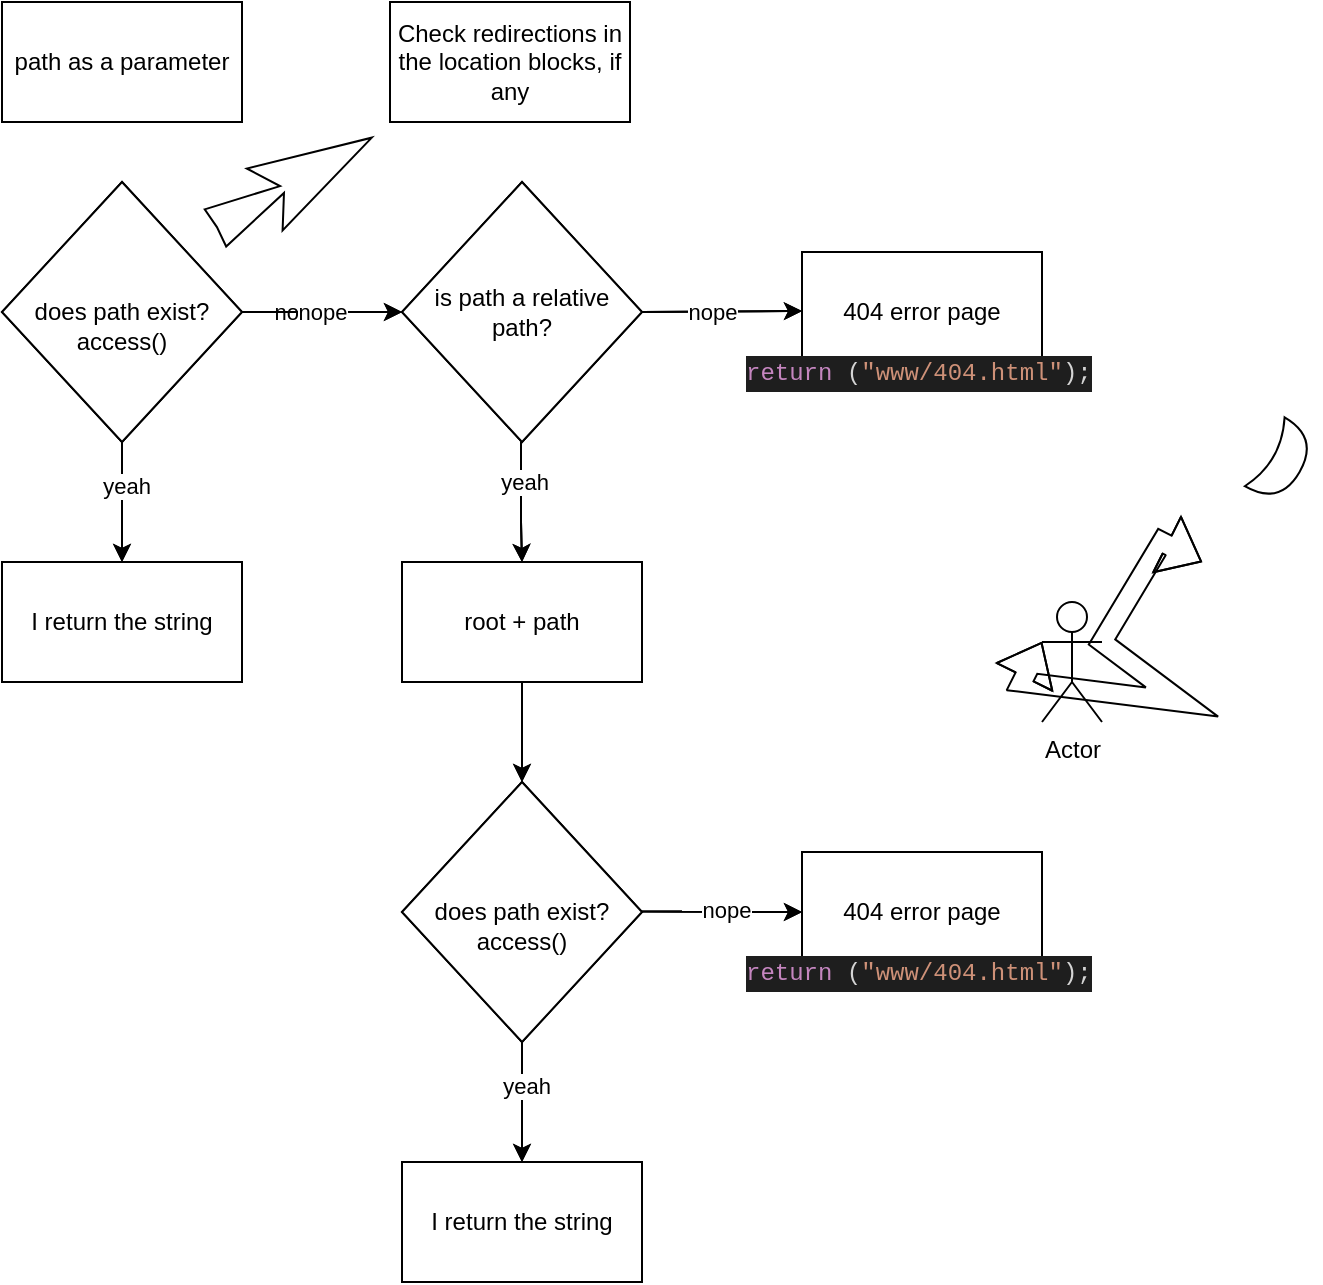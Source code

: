 <mxfile version="21.0.6" type="device"><diagram name="Page-1" id="7RhwKF3sr0Hakxd1cg9y"><mxGraphModel dx="1075" dy="926" grid="1" gridSize="10" guides="1" tooltips="1" connect="1" arrows="1" fold="1" page="1" pageScale="1" pageWidth="827" pageHeight="1169" math="0" shadow="0"><root><mxCell id="0"/><mxCell id="1" parent="0"/><mxCell id="uKVptVbn1qNWhbfUqZ0S-1" value="path as a parameter" style="rounded=0;whiteSpace=wrap;html=1;" parent="1" vertex="1"><mxGeometry x="100" y="240" width="120" height="60" as="geometry"/></mxCell><mxCell id="uKVptVbn1qNWhbfUqZ0S-7" value="" style="edgeStyle=orthogonalEdgeStyle;rounded=0;orthogonalLoop=1;jettySize=auto;html=1;" parent="1" source="uKVptVbn1qNWhbfUqZ0S-3" edge="1"><mxGeometry relative="1" as="geometry"><mxPoint x="300" y="395" as="targetPoint"/></mxGeometry></mxCell><mxCell id="uKVptVbn1qNWhbfUqZ0S-11" value="nope" style="edgeLabel;html=1;align=center;verticalAlign=middle;resizable=0;points=[];" parent="uKVptVbn1qNWhbfUqZ0S-7" vertex="1" connectable="0"><mxGeometry x="-0.3" y="-4" relative="1" as="geometry"><mxPoint y="-4" as="offset"/></mxGeometry></mxCell><mxCell id="uKVptVbn1qNWhbfUqZ0S-8" style="edgeStyle=orthogonalEdgeStyle;rounded=0;orthogonalLoop=1;jettySize=auto;html=1;entryX=0.5;entryY=0;entryDx=0;entryDy=0;" parent="1" source="uKVptVbn1qNWhbfUqZ0S-3" target="uKVptVbn1qNWhbfUqZ0S-4" edge="1"><mxGeometry relative="1" as="geometry"/></mxCell><mxCell id="uKVptVbn1qNWhbfUqZ0S-10" value="yeah" style="edgeLabel;html=1;align=center;verticalAlign=middle;resizable=0;points=[];" parent="uKVptVbn1qNWhbfUqZ0S-8" vertex="1" connectable="0"><mxGeometry x="-0.267" y="2" relative="1" as="geometry"><mxPoint as="offset"/></mxGeometry></mxCell><mxCell id="uKVptVbn1qNWhbfUqZ0S-3" value="&lt;div&gt;&lt;br&gt;&lt;/div&gt;&lt;div&gt;does path exist?&lt;/div&gt;&lt;div&gt;access()&lt;br&gt;&lt;/div&gt;" style="rhombus;whiteSpace=wrap;html=1;" parent="1" vertex="1"><mxGeometry x="100" y="330" width="120" height="130" as="geometry"/></mxCell><mxCell id="uKVptVbn1qNWhbfUqZ0S-4" value="I return the string" style="rounded=0;whiteSpace=wrap;html=1;" parent="1" vertex="1"><mxGeometry x="100" y="520" width="120" height="60" as="geometry"/></mxCell><mxCell id="uKVptVbn1qNWhbfUqZ0S-13" value="&lt;div&gt;is path a relative&lt;/div&gt;&lt;div&gt;path?&lt;/div&gt;" style="rhombus;whiteSpace=wrap;html=1;" parent="1" vertex="1"><mxGeometry x="300" y="330" width="120" height="130" as="geometry"/></mxCell><mxCell id="uKVptVbn1qNWhbfUqZ0S-27" value="" style="edgeStyle=orthogonalEdgeStyle;rounded=0;orthogonalLoop=1;jettySize=auto;html=1;" parent="1" source="uKVptVbn1qNWhbfUqZ0S-14" target="uKVptVbn1qNWhbfUqZ0S-25" edge="1"><mxGeometry relative="1" as="geometry"/></mxCell><mxCell id="uKVptVbn1qNWhbfUqZ0S-14" value="root + path" style="rounded=0;whiteSpace=wrap;html=1;" parent="1" vertex="1"><mxGeometry x="300" y="520" width="120" height="60" as="geometry"/></mxCell><mxCell id="uKVptVbn1qNWhbfUqZ0S-18" value="" style="endArrow=classic;html=1;rounded=0;exitX=1;exitY=0.5;exitDx=0;exitDy=0;" parent="1" source="uKVptVbn1qNWhbfUqZ0S-13" edge="1"><mxGeometry width="50" height="50" relative="1" as="geometry"><mxPoint x="430" y="395" as="sourcePoint"/><mxPoint x="500" y="394.5" as="targetPoint"/></mxGeometry></mxCell><mxCell id="uKVptVbn1qNWhbfUqZ0S-19" value="nope" style="edgeLabel;html=1;align=center;verticalAlign=middle;resizable=0;points=[];" parent="uKVptVbn1qNWhbfUqZ0S-18" vertex="1" connectable="0"><mxGeometry x="-0.143" y="2" relative="1" as="geometry"><mxPoint y="1" as="offset"/></mxGeometry></mxCell><mxCell id="uKVptVbn1qNWhbfUqZ0S-20" style="edgeStyle=orthogonalEdgeStyle;rounded=0;orthogonalLoop=1;jettySize=auto;html=1;entryX=0.5;entryY=0;entryDx=0;entryDy=0;" parent="1" target="uKVptVbn1qNWhbfUqZ0S-14" edge="1"><mxGeometry relative="1" as="geometry"><mxPoint x="359.5" y="460" as="sourcePoint"/><mxPoint x="560" y="525" as="targetPoint"/><Array as="points"><mxPoint x="360" y="500"/><mxPoint x="360" y="500"/></Array></mxGeometry></mxCell><mxCell id="uKVptVbn1qNWhbfUqZ0S-21" value="yeah" style="edgeLabel;html=1;align=center;verticalAlign=middle;resizable=0;points=[];" parent="uKVptVbn1qNWhbfUqZ0S-20" vertex="1" connectable="0"><mxGeometry x="-0.267" y="2" relative="1" as="geometry"><mxPoint x="-1" y="-2" as="offset"/></mxGeometry></mxCell><mxCell id="uKVptVbn1qNWhbfUqZ0S-23" style="edgeStyle=orthogonalEdgeStyle;rounded=0;orthogonalLoop=1;jettySize=auto;html=1;entryX=0.5;entryY=0;entryDx=0;entryDy=0;" parent="1" source="uKVptVbn1qNWhbfUqZ0S-25" target="uKVptVbn1qNWhbfUqZ0S-26" edge="1"><mxGeometry relative="1" as="geometry"/></mxCell><mxCell id="uKVptVbn1qNWhbfUqZ0S-24" value="yeah" style="edgeLabel;html=1;align=center;verticalAlign=middle;resizable=0;points=[];" parent="uKVptVbn1qNWhbfUqZ0S-23" vertex="1" connectable="0"><mxGeometry x="-0.267" y="2" relative="1" as="geometry"><mxPoint as="offset"/></mxGeometry></mxCell><mxCell id="uKVptVbn1qNWhbfUqZ0S-25" value="&lt;div&gt;&lt;br&gt;&lt;/div&gt;&lt;div&gt;does path exist?&lt;/div&gt;&lt;div&gt;access()&lt;/div&gt;" style="rhombus;whiteSpace=wrap;html=1;" parent="1" vertex="1"><mxGeometry x="300" y="630" width="120" height="130" as="geometry"/></mxCell><mxCell id="uKVptVbn1qNWhbfUqZ0S-26" value="I return the string" style="rounded=0;whiteSpace=wrap;html=1;" parent="1" vertex="1"><mxGeometry x="300" y="820" width="120" height="60" as="geometry"/></mxCell><mxCell id="uKVptVbn1qNWhbfUqZ0S-28" value="" style="endArrow=classic;html=1;rounded=0;exitX=1;exitY=0.5;exitDx=0;exitDy=0;entryX=0;entryY=0.5;entryDx=0;entryDy=0;" parent="1" target="uKVptVbn1qNWhbfUqZ0S-31" edge="1"><mxGeometry width="50" height="50" relative="1" as="geometry"><mxPoint x="440" y="694.78" as="sourcePoint"/><mxPoint x="490" y="694.5" as="targetPoint"/><Array as="points"><mxPoint x="420" y="694.78"/></Array></mxGeometry></mxCell><mxCell id="uKVptVbn1qNWhbfUqZ0S-29" value="nope" style="edgeLabel;html=1;align=center;verticalAlign=middle;resizable=0;points=[];" parent="uKVptVbn1qNWhbfUqZ0S-28" vertex="1" connectable="0"><mxGeometry x="-0.143" y="2" relative="1" as="geometry"><mxPoint x="19" y="1" as="offset"/></mxGeometry></mxCell><mxCell id="uKVptVbn1qNWhbfUqZ0S-30" value="404 error page" style="rounded=0;whiteSpace=wrap;html=1;" parent="1" vertex="1"><mxGeometry x="500" y="365" width="120" height="60" as="geometry"/></mxCell><mxCell id="uKVptVbn1qNWhbfUqZ0S-31" value="404 error page" style="rounded=0;whiteSpace=wrap;html=1;" parent="1" vertex="1"><mxGeometry x="500" y="665" width="120" height="60" as="geometry"/></mxCell><mxCell id="C4aBITQrqgc70n_Ejttq-1" value="path as a parameter" style="rounded=0;whiteSpace=wrap;html=1;" vertex="1" parent="1"><mxGeometry x="100" y="240" width="120" height="60" as="geometry"/></mxCell><mxCell id="C4aBITQrqgc70n_Ejttq-2" value="" style="edgeStyle=orthogonalEdgeStyle;rounded=0;orthogonalLoop=1;jettySize=auto;html=1;" edge="1" parent="1" source="C4aBITQrqgc70n_Ejttq-6"><mxGeometry relative="1" as="geometry"><mxPoint x="300" y="395" as="targetPoint"/></mxGeometry></mxCell><mxCell id="C4aBITQrqgc70n_Ejttq-3" value="nope" style="edgeLabel;html=1;align=center;verticalAlign=middle;resizable=0;points=[];" vertex="1" connectable="0" parent="C4aBITQrqgc70n_Ejttq-2"><mxGeometry x="-0.3" y="-4" relative="1" as="geometry"><mxPoint x="12" y="-4" as="offset"/></mxGeometry></mxCell><mxCell id="C4aBITQrqgc70n_Ejttq-4" style="edgeStyle=orthogonalEdgeStyle;rounded=0;orthogonalLoop=1;jettySize=auto;html=1;entryX=0.5;entryY=0;entryDx=0;entryDy=0;" edge="1" parent="1" source="C4aBITQrqgc70n_Ejttq-6" target="C4aBITQrqgc70n_Ejttq-7"><mxGeometry relative="1" as="geometry"/></mxCell><mxCell id="C4aBITQrqgc70n_Ejttq-5" value="yeah" style="edgeLabel;html=1;align=center;verticalAlign=middle;resizable=0;points=[];" vertex="1" connectable="0" parent="C4aBITQrqgc70n_Ejttq-4"><mxGeometry x="-0.267" y="2" relative="1" as="geometry"><mxPoint as="offset"/></mxGeometry></mxCell><mxCell id="C4aBITQrqgc70n_Ejttq-6" value="&lt;div&gt;&lt;br&gt;&lt;/div&gt;&lt;div&gt;does path exist?&lt;/div&gt;&lt;div&gt;access()&lt;br&gt;&lt;/div&gt;" style="rhombus;whiteSpace=wrap;html=1;" vertex="1" parent="1"><mxGeometry x="100" y="330" width="120" height="130" as="geometry"/></mxCell><mxCell id="C4aBITQrqgc70n_Ejttq-7" value="I return the string" style="rounded=0;whiteSpace=wrap;html=1;" vertex="1" parent="1"><mxGeometry x="100" y="520" width="120" height="60" as="geometry"/></mxCell><mxCell id="C4aBITQrqgc70n_Ejttq-8" value="&lt;div&gt;is path a relative&lt;/div&gt;&lt;div&gt;path?&lt;/div&gt;" style="rhombus;whiteSpace=wrap;html=1;" vertex="1" parent="1"><mxGeometry x="300" y="330" width="120" height="130" as="geometry"/></mxCell><mxCell id="C4aBITQrqgc70n_Ejttq-9" value="" style="edgeStyle=orthogonalEdgeStyle;rounded=0;orthogonalLoop=1;jettySize=auto;html=1;" edge="1" parent="1" source="C4aBITQrqgc70n_Ejttq-10" target="C4aBITQrqgc70n_Ejttq-17"><mxGeometry relative="1" as="geometry"/></mxCell><mxCell id="C4aBITQrqgc70n_Ejttq-10" value="root + path" style="rounded=0;whiteSpace=wrap;html=1;" vertex="1" parent="1"><mxGeometry x="300" y="520" width="120" height="60" as="geometry"/></mxCell><mxCell id="C4aBITQrqgc70n_Ejttq-11" value="" style="endArrow=classic;html=1;rounded=0;exitX=1;exitY=0.5;exitDx=0;exitDy=0;" edge="1" parent="1" source="C4aBITQrqgc70n_Ejttq-8"><mxGeometry width="50" height="50" relative="1" as="geometry"><mxPoint x="430" y="395" as="sourcePoint"/><mxPoint x="500" y="394.5" as="targetPoint"/></mxGeometry></mxCell><mxCell id="C4aBITQrqgc70n_Ejttq-12" value="nope" style="edgeLabel;html=1;align=center;verticalAlign=middle;resizable=0;points=[];" vertex="1" connectable="0" parent="C4aBITQrqgc70n_Ejttq-11"><mxGeometry x="-0.143" y="2" relative="1" as="geometry"><mxPoint y="2" as="offset"/></mxGeometry></mxCell><mxCell id="C4aBITQrqgc70n_Ejttq-13" style="edgeStyle=orthogonalEdgeStyle;rounded=0;orthogonalLoop=1;jettySize=auto;html=1;entryX=0.5;entryY=0;entryDx=0;entryDy=0;" edge="1" parent="1" target="C4aBITQrqgc70n_Ejttq-10"><mxGeometry relative="1" as="geometry"><mxPoint x="359.5" y="460" as="sourcePoint"/><mxPoint x="560" y="525" as="targetPoint"/><Array as="points"><mxPoint x="360" y="500"/><mxPoint x="360" y="500"/></Array></mxGeometry></mxCell><mxCell id="C4aBITQrqgc70n_Ejttq-14" value="yeah" style="edgeLabel;html=1;align=center;verticalAlign=middle;resizable=0;points=[];" vertex="1" connectable="0" parent="C4aBITQrqgc70n_Ejttq-13"><mxGeometry x="-0.267" y="2" relative="1" as="geometry"><mxPoint x="-1" y="-2" as="offset"/></mxGeometry></mxCell><mxCell id="C4aBITQrqgc70n_Ejttq-15" style="edgeStyle=orthogonalEdgeStyle;rounded=0;orthogonalLoop=1;jettySize=auto;html=1;entryX=0.5;entryY=0;entryDx=0;entryDy=0;" edge="1" parent="1" source="C4aBITQrqgc70n_Ejttq-17" target="C4aBITQrqgc70n_Ejttq-18"><mxGeometry relative="1" as="geometry"/></mxCell><mxCell id="C4aBITQrqgc70n_Ejttq-16" value="yeah" style="edgeLabel;html=1;align=center;verticalAlign=middle;resizable=0;points=[];" vertex="1" connectable="0" parent="C4aBITQrqgc70n_Ejttq-15"><mxGeometry x="-0.267" y="2" relative="1" as="geometry"><mxPoint as="offset"/></mxGeometry></mxCell><mxCell id="C4aBITQrqgc70n_Ejttq-17" value="&lt;div&gt;&lt;br&gt;&lt;/div&gt;&lt;div&gt;does path exist?&lt;/div&gt;&lt;div&gt;access()&lt;/div&gt;" style="rhombus;whiteSpace=wrap;html=1;" vertex="1" parent="1"><mxGeometry x="300" y="630" width="120" height="130" as="geometry"/></mxCell><mxCell id="C4aBITQrqgc70n_Ejttq-18" value="I return the string" style="rounded=0;whiteSpace=wrap;html=1;" vertex="1" parent="1"><mxGeometry x="300" y="820" width="120" height="60" as="geometry"/></mxCell><mxCell id="C4aBITQrqgc70n_Ejttq-19" value="" style="endArrow=classic;html=1;rounded=0;exitX=1;exitY=0.5;exitDx=0;exitDy=0;entryX=0;entryY=0.5;entryDx=0;entryDy=0;" edge="1" parent="1" target="C4aBITQrqgc70n_Ejttq-22"><mxGeometry width="50" height="50" relative="1" as="geometry"><mxPoint x="440" y="694.78" as="sourcePoint"/><mxPoint x="490" y="694.5" as="targetPoint"/><Array as="points"><mxPoint x="420" y="694.78"/></Array></mxGeometry></mxCell><mxCell id="C4aBITQrqgc70n_Ejttq-20" value="nope" style="edgeLabel;html=1;align=center;verticalAlign=middle;resizable=0;points=[];" vertex="1" connectable="0" parent="C4aBITQrqgc70n_Ejttq-19"><mxGeometry x="-0.143" y="2" relative="1" as="geometry"><mxPoint x="19" y="1" as="offset"/></mxGeometry></mxCell><mxCell id="C4aBITQrqgc70n_Ejttq-21" value="404 error page" style="rounded=0;whiteSpace=wrap;html=1;" vertex="1" parent="1"><mxGeometry x="500" y="365" width="120" height="60" as="geometry"/></mxCell><mxCell id="C4aBITQrqgc70n_Ejttq-22" value="404 error page" style="rounded=0;whiteSpace=wrap;html=1;" vertex="1" parent="1"><mxGeometry x="500" y="665" width="120" height="60" as="geometry"/></mxCell><mxCell id="C4aBITQrqgc70n_Ejttq-23" value="&lt;meta charset=&quot;utf-8&quot;&gt;&lt;div style=&quot;color: rgb(212, 212, 212); background-color: rgb(30, 30, 30); font-family: Menlo, Monaco, &amp;quot;Courier New&amp;quot;, monospace; font-weight: normal; font-size: 12px; line-height: 18px;&quot;&gt;&lt;div&gt;&lt;span style=&quot;color: #c586c0;&quot;&gt;return&lt;/span&gt;&lt;span style=&quot;color: #d4d4d4;&quot;&gt; (&lt;/span&gt;&lt;span style=&quot;color: #ce9178;&quot;&gt;&quot;www/404.html&quot;&lt;/span&gt;&lt;span style=&quot;color: #d4d4d4;&quot;&gt;);&lt;/span&gt;&lt;/div&gt;&lt;/div&gt;" style="text;whiteSpace=wrap;html=1;" vertex="1" parent="1"><mxGeometry x="470" y="710" width="210" height="40" as="geometry"/></mxCell><mxCell id="C4aBITQrqgc70n_Ejttq-24" value="&lt;meta charset=&quot;utf-8&quot;&gt;&lt;div style=&quot;color: rgb(212, 212, 212); background-color: rgb(30, 30, 30); font-family: Menlo, Monaco, &amp;quot;Courier New&amp;quot;, monospace; font-weight: normal; font-size: 12px; line-height: 18px;&quot;&gt;&lt;div&gt;&lt;span style=&quot;color: #c586c0;&quot;&gt;return&lt;/span&gt;&lt;span style=&quot;color: #d4d4d4;&quot;&gt; (&lt;/span&gt;&lt;span style=&quot;color: #ce9178;&quot;&gt;&quot;www/404.html&quot;&lt;/span&gt;&lt;span style=&quot;color: #d4d4d4;&quot;&gt;);&lt;/span&gt;&lt;/div&gt;&lt;/div&gt;" style="text;whiteSpace=wrap;html=1;" vertex="1" parent="1"><mxGeometry x="470" y="410" width="210" height="40" as="geometry"/></mxCell><mxCell id="C4aBITQrqgc70n_Ejttq-25" value="" style="html=1;shadow=0;dashed=0;align=center;verticalAlign=middle;shape=mxgraph.arrows2.stylisedArrow;dy=0.89;dx=51.83;notch=0.87;feather=0.4;rotation=-30;" vertex="1" parent="1"><mxGeometry x="200.67" y="312.5" width="90.27" height="35.8" as="geometry"/></mxCell><mxCell id="C4aBITQrqgc70n_Ejttq-26" value="Check redirections in the location blocks, if any" style="rounded=0;whiteSpace=wrap;html=1;" vertex="1" parent="1"><mxGeometry x="294" y="240" width="120" height="60" as="geometry"/></mxCell><mxCell id="C4aBITQrqgc70n_Ejttq-27" value="Actor" style="shape=umlActor;verticalLabelPosition=bottom;verticalAlign=top;html=1;outlineConnect=0;" vertex="1" parent="1"><mxGeometry x="620" y="540" width="30" height="60" as="geometry"/></mxCell><mxCell id="C4aBITQrqgc70n_Ejttq-28" value="" style="shape=flexArrow;endArrow=classic;startArrow=classic;html=1;rounded=0;" edge="1" parent="1" source="C4aBITQrqgc70n_Ejttq-27"><mxGeometry width="100" height="100" relative="1" as="geometry"><mxPoint x="600" y="620" as="sourcePoint"/><mxPoint x="700" y="520" as="targetPoint"/><Array as="points"><mxPoint x="620" y="560"/><mxPoint x="610" y="580"/><mxPoint x="690" y="590"/><mxPoint x="650" y="560"/><mxPoint x="680" y="510"/></Array></mxGeometry></mxCell><mxCell id="C4aBITQrqgc70n_Ejttq-29" value="" style="shape=xor;whiteSpace=wrap;html=1;rotation=30;" vertex="1" parent="1"><mxGeometry x="730" y="450" width="20.14" height="39.81" as="geometry"/></mxCell></root></mxGraphModel></diagram></mxfile>
